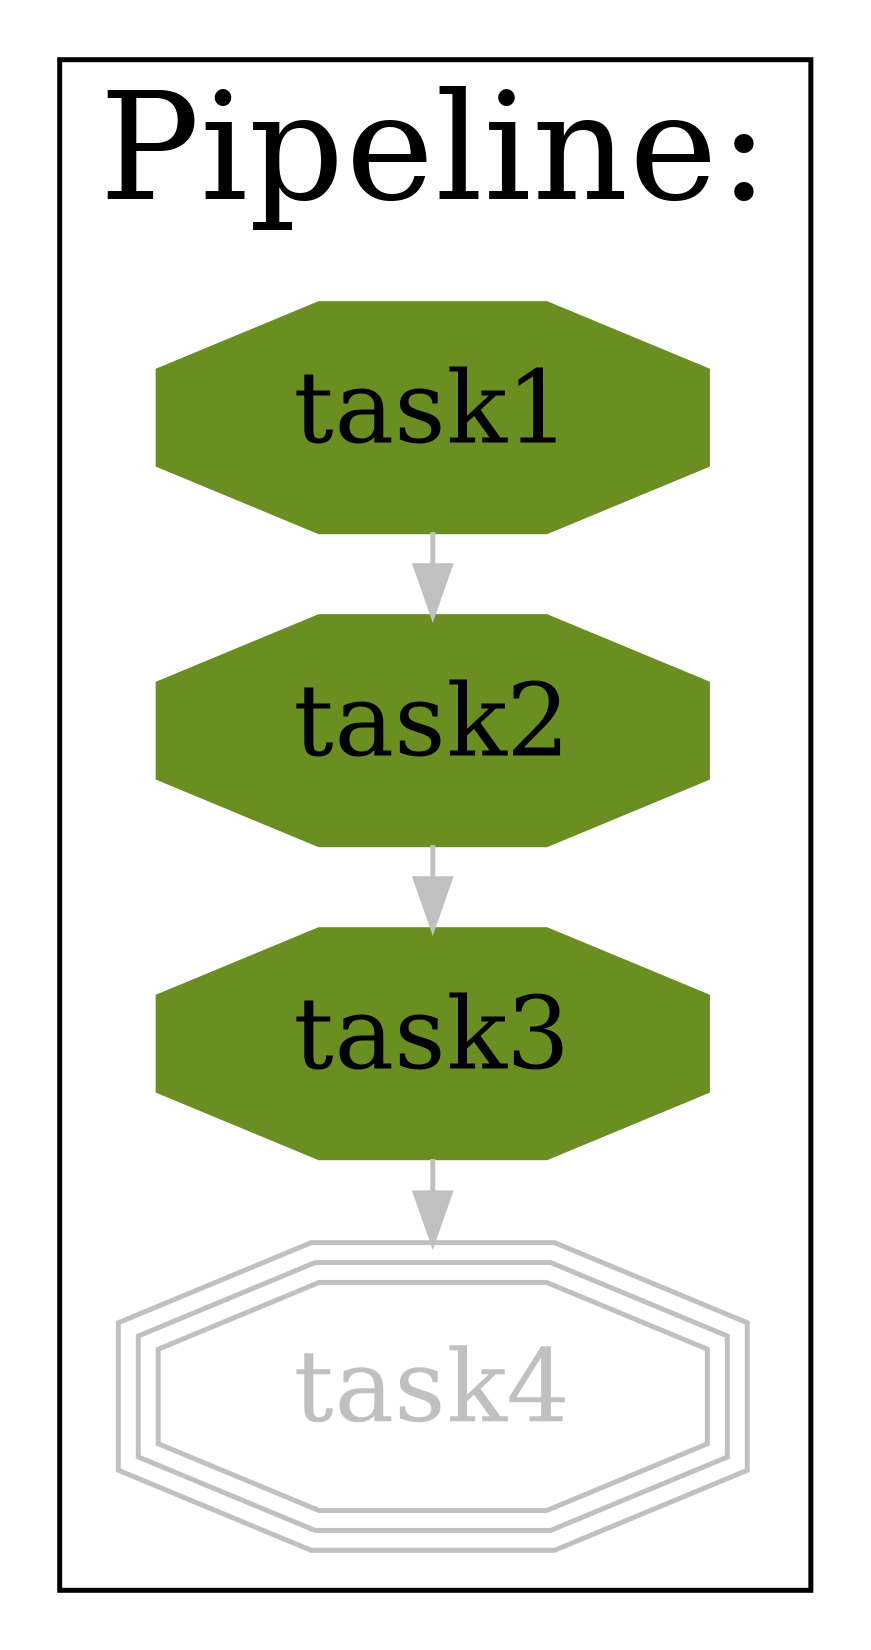 digraph tree
{
size="8,11!";
splines=true;
fontsize=30;
ranksep = 0.1;
subgraph clustertasks
{
label = "Pipeline:";
edge[minlen=2];
node[fontsize=20];
t0[style=filled, color=olivedrab, label="task1", shape=octagon, fillcolor=olivedrab, fontcolor=black];
t1[style=filled, color=olivedrab, label="task2", shape=octagon, fillcolor=olivedrab, fontcolor=black];
t0 -> t1[color=gray, arrowtype=normal];
t2[style=filled, color=olivedrab, label="task3", shape=octagon, fillcolor=olivedrab, fontcolor=black];
t1 -> t2[color=gray, arrowtype=normal];
t3[color=gray, fontcolor=gray, shape=tripleoctagon, label="task4"];
t2 -> t3[color=gray, arrowtype=normal];
}
}
